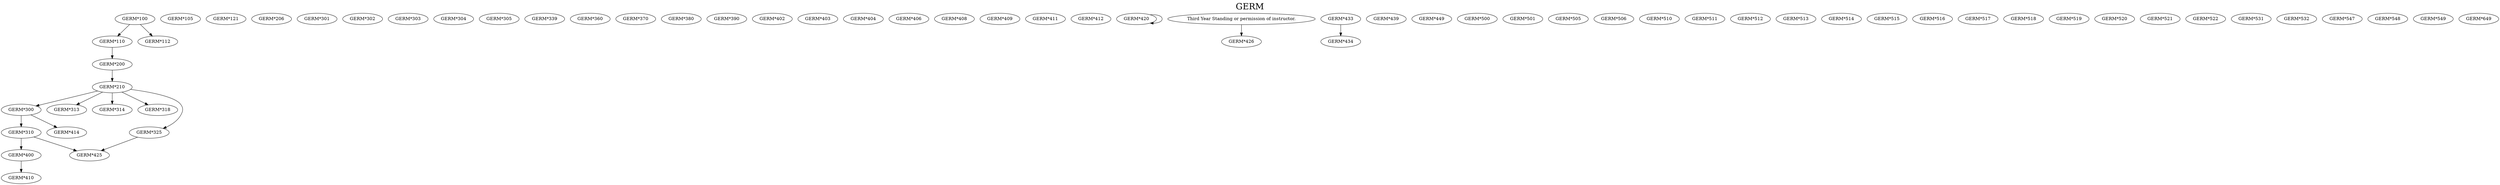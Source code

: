 digraph GERM {
labelloc = "t";
label = "GERM"
fontsize = 27;
"GERM*100"
"GERM*105"
"GERM*100" -> "GERM*110" [style=solid]
"GERM*100" -> "GERM*112" [style=solid]
"GERM*121"
"GERM*110" -> "GERM*200" [style=solid]
"GERM*206"
"GERM*200" -> "GERM*210" [style=solid]
"GERM*210" -> "GERM*300" [style=solid]
"GERM*301"
"GERM*302"
"GERM*303"
"GERM*304"
"GERM*305"
"GERM*300" -> "GERM*310" [style=solid]
"GERM*210" -> "GERM*313" [style=solid]
"GERM*210" -> "GERM*314" [style=solid]
"GERM*210" -> "GERM*318" [style=solid]
"GERM*210" -> "GERM*325" [style=solid]
"GERM*339"
"GERM*360"
"GERM*370"
"GERM*380"
"GERM*390"
"GERM*310" -> "GERM*400" [style=solid]
"GERM*402"
"GERM*403"
"GERM*404"
"GERM*406"
"GERM*408"
"GERM*409"
"GERM*400" -> "GERM*410" [style=solid]
"GERM*411"
"GERM*412"
"GERM*300" -> "GERM*414" [style=solid]
"GERM*420" -> "GERM*420" [style=solid]
"GERM*310" -> "GERM*425"
"GERM*325" -> "GERM*425"
"Third Year Standing or permission of instructor." -> "GERM*426" [style=solid]
"GERM*433"
"GERM*433" -> "GERM*434" [style=solid]
"GERM*439"
"GERM*449"
"GERM*500"
"GERM*501"
"GERM*505"
"GERM*506"
"GERM*510"
"GERM*511"
"GERM*512"
"GERM*513"
"GERM*514"
"GERM*515"
"GERM*516"
"GERM*517"
"GERM*518"
"GERM*519"
"GERM*520"
"GERM*521"
"GERM*522"
"GERM*531"
"GERM*532"
"GERM*547"
"GERM*548"
"GERM*549"
"GERM*649"
}
